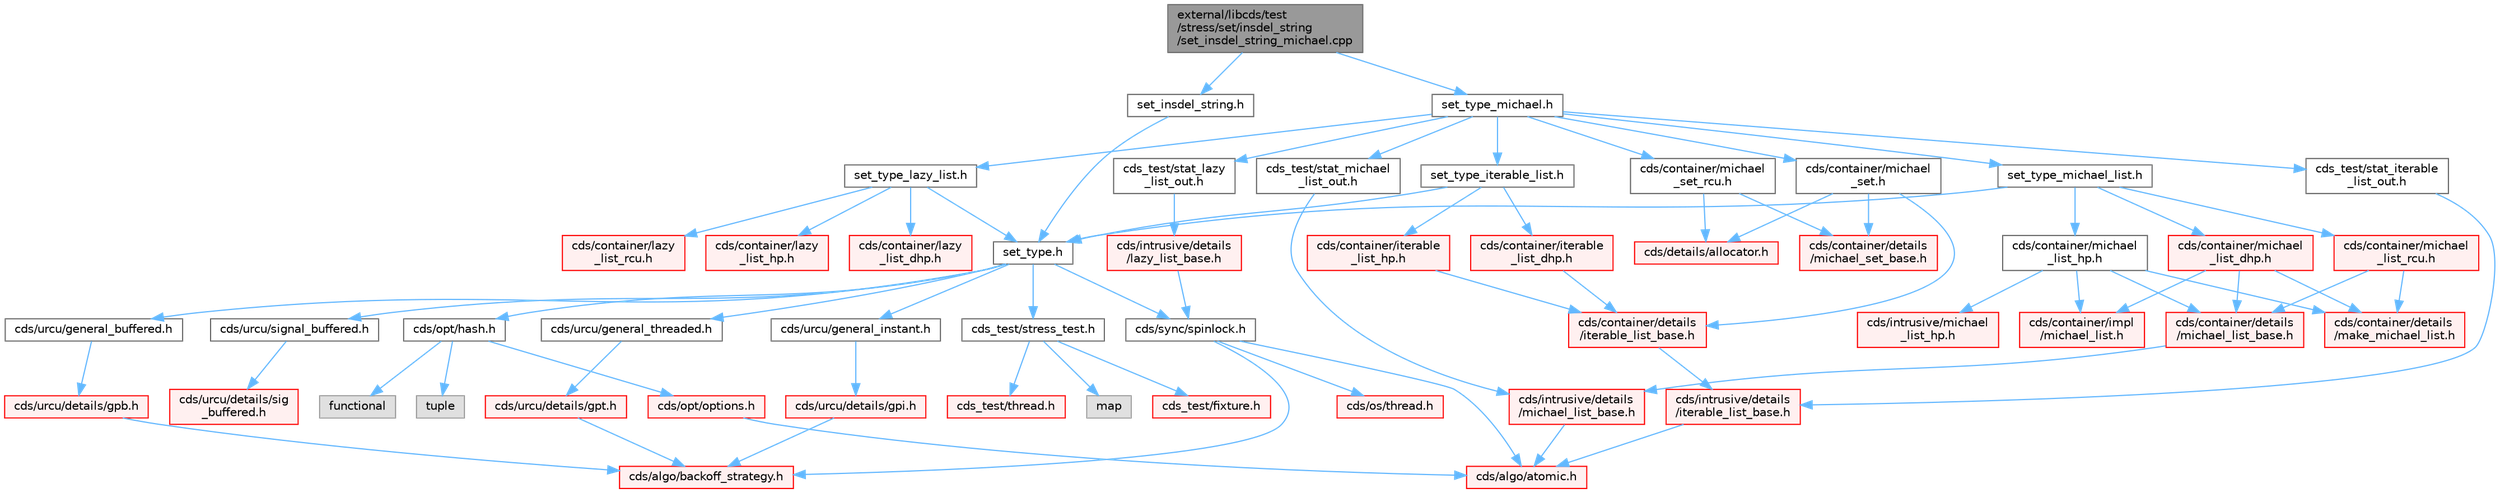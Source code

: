 digraph "external/libcds/test/stress/set/insdel_string/set_insdel_string_michael.cpp"
{
 // LATEX_PDF_SIZE
  bgcolor="transparent";
  edge [fontname=Helvetica,fontsize=10,labelfontname=Helvetica,labelfontsize=10];
  node [fontname=Helvetica,fontsize=10,shape=box,height=0.2,width=0.4];
  Node1 [id="Node000001",label="external/libcds/test\l/stress/set/insdel_string\l/set_insdel_string_michael.cpp",height=0.2,width=0.4,color="gray40", fillcolor="grey60", style="filled", fontcolor="black",tooltip=" "];
  Node1 -> Node2 [id="edge1_Node000001_Node000002",color="steelblue1",style="solid",tooltip=" "];
  Node2 [id="Node000002",label="set_insdel_string.h",height=0.2,width=0.4,color="grey40", fillcolor="white", style="filled",URL="$set__insdel__string_8h.html",tooltip=" "];
  Node2 -> Node3 [id="edge2_Node000002_Node000003",color="steelblue1",style="solid",tooltip=" "];
  Node3 [id="Node000003",label="set_type.h",height=0.2,width=0.4,color="grey40", fillcolor="white", style="filled",URL="$set__type_8h.html",tooltip=" "];
  Node3 -> Node4 [id="edge3_Node000003_Node000004",color="steelblue1",style="solid",tooltip=" "];
  Node4 [id="Node000004",label="cds/urcu/general_instant.h",height=0.2,width=0.4,color="grey40", fillcolor="white", style="filled",URL="$general__instant_8h.html",tooltip=" "];
  Node4 -> Node5 [id="edge4_Node000004_Node000005",color="steelblue1",style="solid",tooltip=" "];
  Node5 [id="Node000005",label="cds/urcu/details/gpi.h",height=0.2,width=0.4,color="red", fillcolor="#FFF0F0", style="filled",URL="$gpi_8h.html",tooltip=" "];
  Node5 -> Node55 [id="edge5_Node000005_Node000055",color="steelblue1",style="solid",tooltip=" "];
  Node55 [id="Node000055",label="cds/algo/backoff_strategy.h",height=0.2,width=0.4,color="red", fillcolor="#FFF0F0", style="filled",URL="$backoff__strategy_8h.html",tooltip=" "];
  Node3 -> Node59 [id="edge6_Node000003_Node000059",color="steelblue1",style="solid",tooltip=" "];
  Node59 [id="Node000059",label="cds/urcu/general_buffered.h",height=0.2,width=0.4,color="grey40", fillcolor="white", style="filled",URL="$general__buffered_8h.html",tooltip=" "];
  Node59 -> Node60 [id="edge7_Node000059_Node000060",color="steelblue1",style="solid",tooltip=" "];
  Node60 [id="Node000060",label="cds/urcu/details/gpb.h",height=0.2,width=0.4,color="red", fillcolor="#FFF0F0", style="filled",URL="$gpb_8h.html",tooltip=" "];
  Node60 -> Node55 [id="edge8_Node000060_Node000055",color="steelblue1",style="solid",tooltip=" "];
  Node3 -> Node73 [id="edge9_Node000003_Node000073",color="steelblue1",style="solid",tooltip=" "];
  Node73 [id="Node000073",label="cds/urcu/general_threaded.h",height=0.2,width=0.4,color="grey40", fillcolor="white", style="filled",URL="$general__threaded_8h.html",tooltip=" "];
  Node73 -> Node74 [id="edge10_Node000073_Node000074",color="steelblue1",style="solid",tooltip=" "];
  Node74 [id="Node000074",label="cds/urcu/details/gpt.h",height=0.2,width=0.4,color="red", fillcolor="#FFF0F0", style="filled",URL="$gpt_8h.html",tooltip=" "];
  Node74 -> Node55 [id="edge11_Node000074_Node000055",color="steelblue1",style="solid",tooltip=" "];
  Node3 -> Node77 [id="edge12_Node000003_Node000077",color="steelblue1",style="solid",tooltip=" "];
  Node77 [id="Node000077",label="cds/urcu/signal_buffered.h",height=0.2,width=0.4,color="grey40", fillcolor="white", style="filled",URL="$signal__buffered_8h.html",tooltip=" "];
  Node77 -> Node78 [id="edge13_Node000077_Node000078",color="steelblue1",style="solid",tooltip=" "];
  Node78 [id="Node000078",label="cds/urcu/details/sig\l_buffered.h",height=0.2,width=0.4,color="red", fillcolor="#FFF0F0", style="filled",URL="$sig__buffered_8h.html",tooltip=" "];
  Node3 -> Node80 [id="edge14_Node000003_Node000080",color="steelblue1",style="solid",tooltip=" "];
  Node80 [id="Node000080",label="cds/opt/hash.h",height=0.2,width=0.4,color="grey40", fillcolor="white", style="filled",URL="$external_2libcds_2cds_2opt_2hash_8h.html",tooltip=" "];
  Node80 -> Node81 [id="edge15_Node000080_Node000081",color="steelblue1",style="solid",tooltip=" "];
  Node81 [id="Node000081",label="tuple",height=0.2,width=0.4,color="grey60", fillcolor="#E0E0E0", style="filled",tooltip=" "];
  Node80 -> Node82 [id="edge16_Node000080_Node000082",color="steelblue1",style="solid",tooltip=" "];
  Node82 [id="Node000082",label="functional",height=0.2,width=0.4,color="grey60", fillcolor="#E0E0E0", style="filled",tooltip=" "];
  Node80 -> Node67 [id="edge17_Node000080_Node000067",color="steelblue1",style="solid",tooltip=" "];
  Node67 [id="Node000067",label="cds/opt/options.h",height=0.2,width=0.4,color="red", fillcolor="#FFF0F0", style="filled",URL="$opt_2options_8h.html",tooltip=" "];
  Node67 -> Node10 [id="edge18_Node000067_Node000010",color="steelblue1",style="solid",tooltip=" "];
  Node10 [id="Node000010",label="cds/algo/atomic.h",height=0.2,width=0.4,color="red", fillcolor="#FFF0F0", style="filled",URL="$external_2libcds_2cds_2algo_2atomic_8h.html",tooltip=" "];
  Node3 -> Node83 [id="edge19_Node000003_Node000083",color="steelblue1",style="solid",tooltip=" "];
  Node83 [id="Node000083",label="cds/sync/spinlock.h",height=0.2,width=0.4,color="grey40", fillcolor="white", style="filled",URL="$sync_2spinlock_8h.html",tooltip=" "];
  Node83 -> Node10 [id="edge20_Node000083_Node000010",color="steelblue1",style="solid",tooltip=" "];
  Node83 -> Node44 [id="edge21_Node000083_Node000044",color="steelblue1",style="solid",tooltip=" "];
  Node44 [id="Node000044",label="cds/os/thread.h",height=0.2,width=0.4,color="red", fillcolor="#FFF0F0", style="filled",URL="$cds_2os_2thread_8h.html",tooltip=" "];
  Node83 -> Node55 [id="edge22_Node000083_Node000055",color="steelblue1",style="solid",tooltip=" "];
  Node3 -> Node84 [id="edge23_Node000003_Node000084",color="steelblue1",style="solid",tooltip=" "];
  Node84 [id="Node000084",label="cds_test/stress_test.h",height=0.2,width=0.4,color="grey40", fillcolor="white", style="filled",URL="$stress__test_8h.html",tooltip=" "];
  Node84 -> Node85 [id="edge24_Node000084_Node000085",color="steelblue1",style="solid",tooltip=" "];
  Node85 [id="Node000085",label="map",height=0.2,width=0.4,color="grey60", fillcolor="#E0E0E0", style="filled",tooltip=" "];
  Node84 -> Node86 [id="edge25_Node000084_Node000086",color="steelblue1",style="solid",tooltip=" "];
  Node86 [id="Node000086",label="cds_test/fixture.h",height=0.2,width=0.4,color="red", fillcolor="#FFF0F0", style="filled",URL="$fixture_8h.html",tooltip=" "];
  Node84 -> Node91 [id="edge26_Node000084_Node000091",color="steelblue1",style="solid",tooltip=" "];
  Node91 [id="Node000091",label="cds_test/thread.h",height=0.2,width=0.4,color="red", fillcolor="#FFF0F0", style="filled",URL="$test_2include_2cds__test_2thread_8h.html",tooltip=" "];
  Node1 -> Node95 [id="edge27_Node000001_Node000095",color="steelblue1",style="solid",tooltip=" "];
  Node95 [id="Node000095",label="set_type_michael.h",height=0.2,width=0.4,color="grey40", fillcolor="white", style="filled",URL="$set__type__michael_8h.html",tooltip=" "];
  Node95 -> Node96 [id="edge28_Node000095_Node000096",color="steelblue1",style="solid",tooltip=" "];
  Node96 [id="Node000096",label="set_type_michael_list.h",height=0.2,width=0.4,color="grey40", fillcolor="white", style="filled",URL="$set__type__michael__list_8h.html",tooltip=" "];
  Node96 -> Node3 [id="edge29_Node000096_Node000003",color="steelblue1",style="solid",tooltip=" "];
  Node96 -> Node97 [id="edge30_Node000096_Node000097",color="steelblue1",style="solid",tooltip=" "];
  Node97 [id="Node000097",label="cds/container/michael\l_list_hp.h",height=0.2,width=0.4,color="grey40", fillcolor="white", style="filled",URL="$container_2michael__list__hp_8h.html",tooltip=" "];
  Node97 -> Node98 [id="edge31_Node000097_Node000098",color="steelblue1",style="solid",tooltip=" "];
  Node98 [id="Node000098",label="cds/container/details\l/michael_list_base.h",height=0.2,width=0.4,color="red", fillcolor="#FFF0F0", style="filled",URL="$container_2details_2michael__list__base_8h.html",tooltip=" "];
  Node98 -> Node99 [id="edge32_Node000098_Node000099",color="steelblue1",style="solid",tooltip=" "];
  Node99 [id="Node000099",label="cds/intrusive/details\l/michael_list_base.h",height=0.2,width=0.4,color="red", fillcolor="#FFF0F0", style="filled",URL="$intrusive_2details_2michael__list__base_8h.html",tooltip=" "];
  Node99 -> Node10 [id="edge33_Node000099_Node000010",color="steelblue1",style="solid",tooltip=" "];
  Node97 -> Node102 [id="edge34_Node000097_Node000102",color="steelblue1",style="solid",tooltip=" "];
  Node102 [id="Node000102",label="cds/intrusive/michael\l_list_hp.h",height=0.2,width=0.4,color="red", fillcolor="#FFF0F0", style="filled",URL="$intrusive_2michael__list__hp_8h.html",tooltip=" "];
  Node97 -> Node105 [id="edge35_Node000097_Node000105",color="steelblue1",style="solid",tooltip=" "];
  Node105 [id="Node000105",label="cds/container/details\l/make_michael_list.h",height=0.2,width=0.4,color="red", fillcolor="#FFF0F0", style="filled",URL="$make__michael__list_8h.html",tooltip=" "];
  Node97 -> Node107 [id="edge36_Node000097_Node000107",color="steelblue1",style="solid",tooltip=" "];
  Node107 [id="Node000107",label="cds/container/impl\l/michael_list.h",height=0.2,width=0.4,color="red", fillcolor="#FFF0F0", style="filled",URL="$container_2impl_2michael__list_8h.html",tooltip=" "];
  Node96 -> Node109 [id="edge37_Node000096_Node000109",color="steelblue1",style="solid",tooltip=" "];
  Node109 [id="Node000109",label="cds/container/michael\l_list_dhp.h",height=0.2,width=0.4,color="red", fillcolor="#FFF0F0", style="filled",URL="$container_2michael__list__dhp_8h.html",tooltip=" "];
  Node109 -> Node98 [id="edge38_Node000109_Node000098",color="steelblue1",style="solid",tooltip=" "];
  Node109 -> Node105 [id="edge39_Node000109_Node000105",color="steelblue1",style="solid",tooltip=" "];
  Node109 -> Node107 [id="edge40_Node000109_Node000107",color="steelblue1",style="solid",tooltip=" "];
  Node96 -> Node114 [id="edge41_Node000096_Node000114",color="steelblue1",style="solid",tooltip=" "];
  Node114 [id="Node000114",label="cds/container/michael\l_list_rcu.h",height=0.2,width=0.4,color="red", fillcolor="#FFF0F0", style="filled",URL="$container_2michael__list__rcu_8h.html",tooltip=" "];
  Node114 -> Node98 [id="edge42_Node000114_Node000098",color="steelblue1",style="solid",tooltip=" "];
  Node114 -> Node105 [id="edge43_Node000114_Node000105",color="steelblue1",style="solid",tooltip=" "];
  Node95 -> Node120 [id="edge44_Node000095_Node000120",color="steelblue1",style="solid",tooltip=" "];
  Node120 [id="Node000120",label="set_type_lazy_list.h",height=0.2,width=0.4,color="grey40", fillcolor="white", style="filled",URL="$set__type__lazy__list_8h.html",tooltip=" "];
  Node120 -> Node3 [id="edge45_Node000120_Node000003",color="steelblue1",style="solid",tooltip=" "];
  Node120 -> Node121 [id="edge46_Node000120_Node000121",color="steelblue1",style="solid",tooltip=" "];
  Node121 [id="Node000121",label="cds/container/lazy\l_list_hp.h",height=0.2,width=0.4,color="red", fillcolor="#FFF0F0", style="filled",URL="$container_2lazy__list__hp_8h.html",tooltip=" "];
  Node120 -> Node128 [id="edge47_Node000120_Node000128",color="steelblue1",style="solid",tooltip=" "];
  Node128 [id="Node000128",label="cds/container/lazy\l_list_dhp.h",height=0.2,width=0.4,color="red", fillcolor="#FFF0F0", style="filled",URL="$container_2lazy__list__dhp_8h.html",tooltip=" "];
  Node120 -> Node130 [id="edge48_Node000120_Node000130",color="steelblue1",style="solid",tooltip=" "];
  Node130 [id="Node000130",label="cds/container/lazy\l_list_rcu.h",height=0.2,width=0.4,color="red", fillcolor="#FFF0F0", style="filled",URL="$container_2lazy__list__rcu_8h.html",tooltip=" "];
  Node95 -> Node132 [id="edge49_Node000095_Node000132",color="steelblue1",style="solid",tooltip=" "];
  Node132 [id="Node000132",label="set_type_iterable_list.h",height=0.2,width=0.4,color="grey40", fillcolor="white", style="filled",URL="$set__type__iterable__list_8h.html",tooltip=" "];
  Node132 -> Node3 [id="edge50_Node000132_Node000003",color="steelblue1",style="solid",tooltip=" "];
  Node132 -> Node133 [id="edge51_Node000132_Node000133",color="steelblue1",style="solid",tooltip=" "];
  Node133 [id="Node000133",label="cds/container/iterable\l_list_hp.h",height=0.2,width=0.4,color="red", fillcolor="#FFF0F0", style="filled",URL="$container_2iterable__list__hp_8h.html",tooltip=" "];
  Node133 -> Node134 [id="edge52_Node000133_Node000134",color="steelblue1",style="solid",tooltip=" "];
  Node134 [id="Node000134",label="cds/container/details\l/iterable_list_base.h",height=0.2,width=0.4,color="red", fillcolor="#FFF0F0", style="filled",URL="$container_2details_2iterable__list__base_8h.html",tooltip=" "];
  Node134 -> Node135 [id="edge53_Node000134_Node000135",color="steelblue1",style="solid",tooltip=" "];
  Node135 [id="Node000135",label="cds/intrusive/details\l/iterable_list_base.h",height=0.2,width=0.4,color="red", fillcolor="#FFF0F0", style="filled",URL="$intrusive_2details_2iterable__list__base_8h.html",tooltip=" "];
  Node135 -> Node10 [id="edge54_Node000135_Node000010",color="steelblue1",style="solid",tooltip=" "];
  Node132 -> Node140 [id="edge55_Node000132_Node000140",color="steelblue1",style="solid",tooltip=" "];
  Node140 [id="Node000140",label="cds/container/iterable\l_list_dhp.h",height=0.2,width=0.4,color="red", fillcolor="#FFF0F0", style="filled",URL="$container_2iterable__list__dhp_8h.html",tooltip=" "];
  Node140 -> Node134 [id="edge56_Node000140_Node000134",color="steelblue1",style="solid",tooltip=" "];
  Node95 -> Node142 [id="edge57_Node000095_Node000142",color="steelblue1",style="solid",tooltip=" "];
  Node142 [id="Node000142",label="cds/container/michael\l_set.h",height=0.2,width=0.4,color="grey40", fillcolor="white", style="filled",URL="$container_2michael__set_8h.html",tooltip=" "];
  Node142 -> Node143 [id="edge58_Node000142_Node000143",color="steelblue1",style="solid",tooltip=" "];
  Node143 [id="Node000143",label="cds/container/details\l/michael_set_base.h",height=0.2,width=0.4,color="red", fillcolor="#FFF0F0", style="filled",URL="$container_2details_2michael__set__base_8h.html",tooltip=" "];
  Node142 -> Node134 [id="edge59_Node000142_Node000134",color="steelblue1",style="solid",tooltip=" "];
  Node142 -> Node26 [id="edge60_Node000142_Node000026",color="steelblue1",style="solid",tooltip=" "];
  Node26 [id="Node000026",label="cds/details/allocator.h",height=0.2,width=0.4,color="red", fillcolor="#FFF0F0", style="filled",URL="$external_2libcds_2cds_2details_2allocator_8h.html",tooltip=" "];
  Node95 -> Node145 [id="edge61_Node000095_Node000145",color="steelblue1",style="solid",tooltip=" "];
  Node145 [id="Node000145",label="cds/container/michael\l_set_rcu.h",height=0.2,width=0.4,color="grey40", fillcolor="white", style="filled",URL="$container_2michael__set__rcu_8h.html",tooltip=" "];
  Node145 -> Node143 [id="edge62_Node000145_Node000143",color="steelblue1",style="solid",tooltip=" "];
  Node145 -> Node26 [id="edge63_Node000145_Node000026",color="steelblue1",style="solid",tooltip=" "];
  Node95 -> Node146 [id="edge64_Node000095_Node000146",color="steelblue1",style="solid",tooltip=" "];
  Node146 [id="Node000146",label="cds_test/stat_michael\l_list_out.h",height=0.2,width=0.4,color="grey40", fillcolor="white", style="filled",URL="$stat__michael__list__out_8h.html",tooltip=" "];
  Node146 -> Node99 [id="edge65_Node000146_Node000099",color="steelblue1",style="solid",tooltip=" "];
  Node95 -> Node147 [id="edge66_Node000095_Node000147",color="steelblue1",style="solid",tooltip=" "];
  Node147 [id="Node000147",label="cds_test/stat_lazy\l_list_out.h",height=0.2,width=0.4,color="grey40", fillcolor="white", style="filled",URL="$stat__lazy__list__out_8h.html",tooltip=" "];
  Node147 -> Node123 [id="edge67_Node000147_Node000123",color="steelblue1",style="solid",tooltip=" "];
  Node123 [id="Node000123",label="cds/intrusive/details\l/lazy_list_base.h",height=0.2,width=0.4,color="red", fillcolor="#FFF0F0", style="filled",URL="$intrusive_2details_2lazy__list__base_8h.html",tooltip=" "];
  Node123 -> Node83 [id="edge68_Node000123_Node000083",color="steelblue1",style="solid",tooltip=" "];
  Node95 -> Node148 [id="edge69_Node000095_Node000148",color="steelblue1",style="solid",tooltip=" "];
  Node148 [id="Node000148",label="cds_test/stat_iterable\l_list_out.h",height=0.2,width=0.4,color="grey40", fillcolor="white", style="filled",URL="$stat__iterable__list__out_8h.html",tooltip=" "];
  Node148 -> Node135 [id="edge70_Node000148_Node000135",color="steelblue1",style="solid",tooltip=" "];
}
